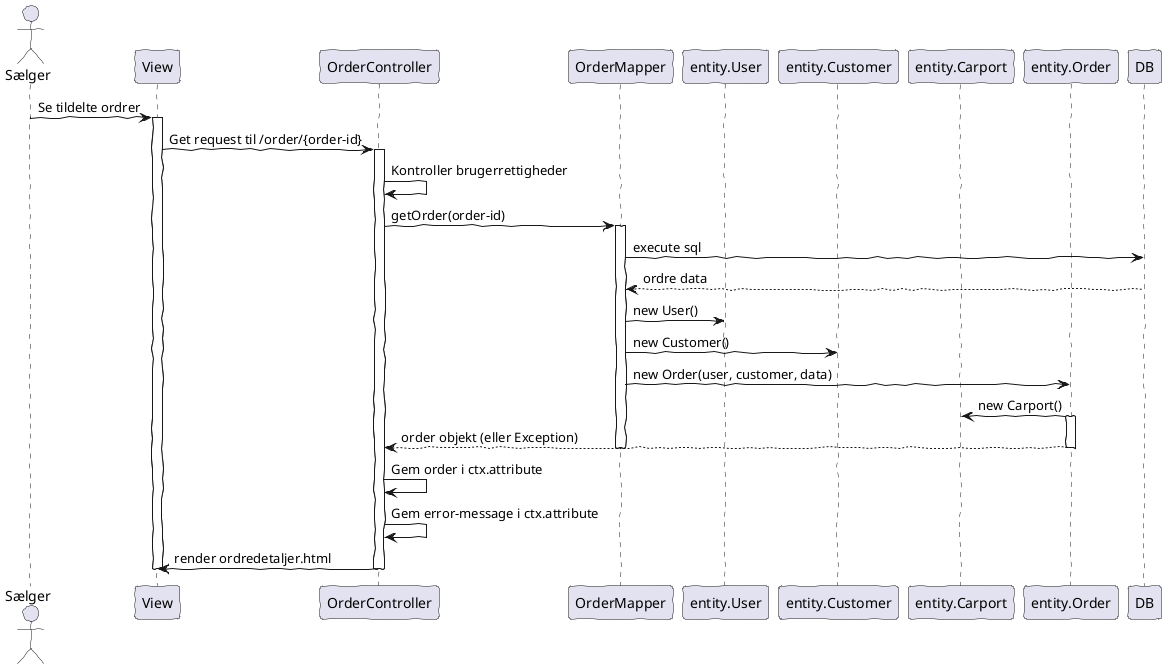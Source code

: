 @startuml
'https://plantuml.com/sequence-diagram
!pragma layout smetana
skinparam handwritten true

actor Sælger
participant View as V
participant "OrderController" as C
participant "OrderMapper" as M
participant entity.User as User
participant entity.Customer as Customer
participant entity.Carport as Carport
participant entity.Order as Order
participant DB


Sælger -> V: Se tildelte ordrer
activate V

V -> C: Get request til /order/{order-id}
activate C
C -> C: Kontroller brugerrettigheder
C -> M: getOrder(order-id)
activate M
M -> DB: execute sql
DB --> M: ordre data
M -> User : new User()
M -> Customer: new Customer()
M -> Order: new Order(user, customer, data)
Order -> Carport: new Carport()
activate Order
Order --> C: order objekt (eller Exception)
deactivate Order
deactivate M
C -> C: Gem order i ctx.attribute
C -> C: Gem error-message i ctx.attribute
C -> V: render ordredetaljer.html
deactivate C

deactivate V

@enduml